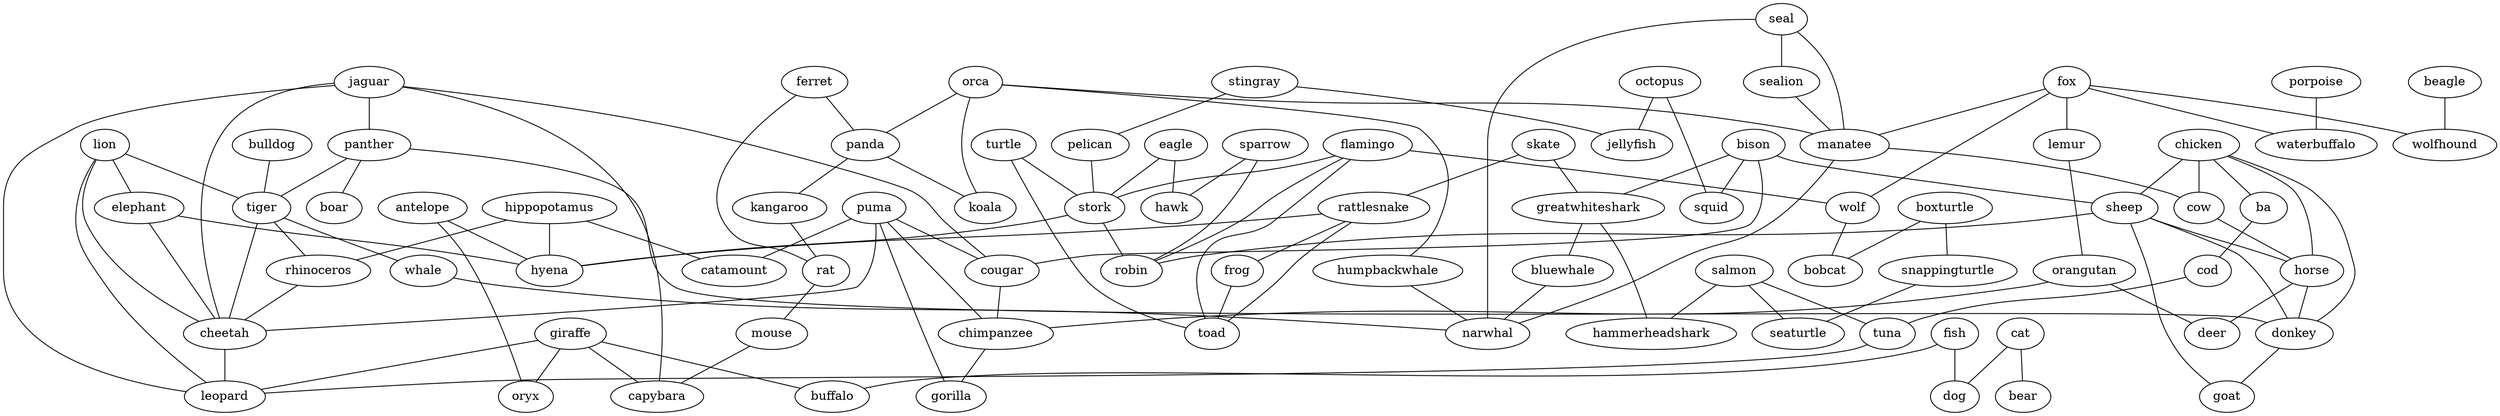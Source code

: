 strict graph G {
antelope;
sparrow;
skate;
chicken;
ferret;
giraffe;
flamingo;
jaguar;
oryx;
bison;
orca;
turtle;
fish;
lion;
seal;
panda;
hippopotamus;
puma;
fox;
rattlesnake;
greatwhiteshark;
boxturtle;
sealion;
stingray;
eagle;
ba;
salmon;
kangaroo;
manatee;
cow;
lemur;
panther;
wolf;
cod;
orangutan;
octopus;
porpoise;
pelican;
hammerheadshark;
boar;
bobcat;
tuna;
sheep;
beagle;
horse;
humpbackwhale;
cougar;
frog;
stork;
bulldog;
chimpanzee;
tiger;
waterbuffalo;
snappingturtle;
cat;
catamount;
bluewhale;
robin;
donkey;
wolfhound;
squid;
deer;
rat;
mouse;
koala;
rhinoceros;
capybara;
elephant;
cheetah;
goat;
toad;
leopard;
seaturtle;
bear;
whale;
hawk;
jellyfish;
dog;
hyena;
gorilla;
buffalo;
narwhal;
antelope -- hyena  [weight=1];
antelope -- oryx  [weight=1];
sparrow -- hawk  [weight=1];
sparrow -- robin  [weight=1];
skate -- rattlesnake  [weight=1];
skate -- greatwhiteshark  [weight=1];
chicken -- sheep  [weight=1];
chicken -- horse  [weight=1];
chicken -- cow  [weight=1];
chicken -- donkey  [weight=1];
chicken -- ba  [weight=1];
ferret -- rat  [weight=1];
ferret -- panda  [weight=1];
giraffe -- leopard  [weight=1];
giraffe -- oryx  [weight=1];
giraffe -- capybara  [weight=1];
giraffe -- buffalo  [weight=1];
flamingo -- toad  [weight=1];
flamingo -- stork  [weight=1];
flamingo -- wolf  [weight=1];
flamingo -- robin  [weight=1];
jaguar -- capybara  [weight=1];
jaguar -- leopard  [weight=1];
jaguar -- cougar  [weight=1];
jaguar -- cheetah  [weight=1];
jaguar -- panther  [weight=1];
bison -- sheep  [weight=1];
bison -- cougar  [weight=1];
bison -- squid  [weight=1];
bison -- greatwhiteshark  [weight=1];
orca -- humpbackwhale  [weight=1];
orca -- koala  [weight=1];
orca -- panda  [weight=1];
orca -- manatee  [weight=1];
turtle -- toad  [weight=1];
turtle -- stork  [weight=1];
fish -- buffalo  [weight=1];
fish -- dog  [weight=1];
lion -- tiger  [weight=1];
lion -- cheetah  [weight=1];
lion -- leopard  [weight=1];
lion -- elephant  [weight=1];
seal -- sealion  [weight=1];
seal -- manatee  [weight=1];
seal -- narwhal  [weight=1];
panda -- koala  [weight=1];
panda -- kangaroo  [weight=1];
hippopotamus -- rhinoceros  [weight=1];
hippopotamus -- catamount  [weight=1];
hippopotamus -- hyena  [weight=1];
puma -- gorilla  [weight=1];
puma -- cougar  [weight=1];
puma -- catamount  [weight=1];
puma -- chimpanzee  [weight=1];
puma -- cheetah  [weight=1];
fox -- wolfhound  [weight=1];
fox -- lemur  [weight=1];
fox -- manatee  [weight=1];
fox -- wolf  [weight=1];
fox -- waterbuffalo  [weight=1];
rattlesnake -- toad  [weight=1];
rattlesnake -- hyena  [weight=1];
rattlesnake -- frog  [weight=1];
greatwhiteshark -- hammerheadshark  [weight=1];
greatwhiteshark -- bluewhale  [weight=1];
boxturtle -- bobcat  [weight=1];
boxturtle -- snappingturtle  [weight=1];
sealion -- manatee  [weight=1];
stingray -- pelican  [weight=1];
stingray -- jellyfish  [weight=1];
eagle -- stork  [weight=1];
eagle -- hawk  [weight=1];
ba -- cod  [weight=1];
salmon -- hammerheadshark  [weight=1];
salmon -- tuna  [weight=1];
salmon -- seaturtle  [weight=1];
kangaroo -- rat  [weight=1];
manatee -- cow  [weight=1];
manatee -- narwhal  [weight=1];
cow -- horse  [weight=1];
lemur -- orangutan  [weight=1];
panther -- boar  [weight=1];
panther -- tiger  [weight=1];
panther -- donkey  [weight=1];
wolf -- bobcat  [weight=1];
cod -- tuna  [weight=1];
orangutan -- deer  [weight=1];
orangutan -- chimpanzee  [weight=1];
octopus -- squid  [weight=1];
octopus -- jellyfish  [weight=1];
porpoise -- waterbuffalo  [weight=1];
pelican -- stork  [weight=1];
tuna -- leopard  [weight=1];
sheep -- horse  [weight=1];
sheep -- donkey  [weight=1];
sheep -- goat  [weight=1];
sheep -- robin  [weight=1];
beagle -- wolfhound  [weight=1];
horse -- donkey  [weight=1];
horse -- deer  [weight=1];
humpbackwhale -- narwhal  [weight=1];
cougar -- chimpanzee  [weight=1];
frog -- toad  [weight=1];
stork -- hyena  [weight=1];
stork -- robin  [weight=1];
bulldog -- tiger  [weight=1];
chimpanzee -- gorilla  [weight=1];
tiger -- rhinoceros  [weight=1];
tiger -- cheetah  [weight=1];
tiger -- whale  [weight=1];
snappingturtle -- seaturtle  [weight=1];
cat -- dog  [weight=1];
cat -- bear  [weight=1];
bluewhale -- narwhal  [weight=1];
donkey -- goat  [weight=1];
rat -- mouse  [weight=1];
mouse -- capybara  [weight=1];
rhinoceros -- cheetah  [weight=1];
elephant -- hyena  [weight=1];
elephant -- cheetah  [weight=1];
cheetah -- leopard  [weight=1];
whale -- narwhal  [weight=1];
}
